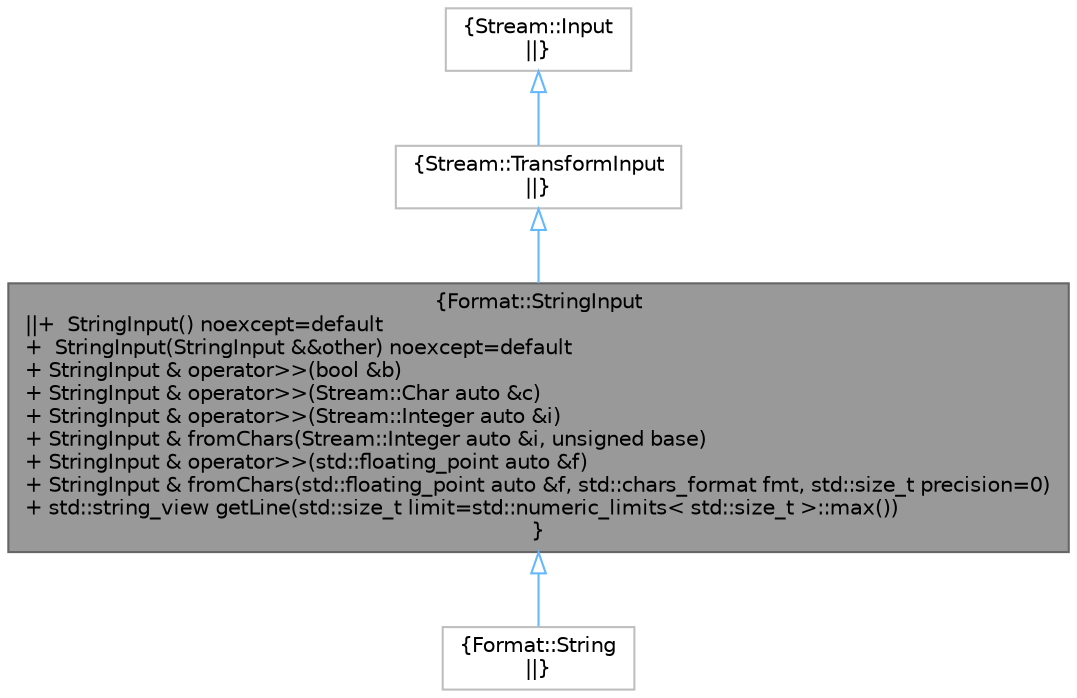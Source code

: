 digraph "Format::StringInput"
{
 // LATEX_PDF_SIZE
  bgcolor="transparent";
  edge [fontname=Helvetica,fontsize=10,labelfontname=Helvetica,labelfontsize=10];
  node [fontname=Helvetica,fontsize=10,shape=box,height=0.2,width=0.4];
  Node1 [label="{Format::StringInput\n||+  StringInput() noexcept=default\l+  StringInput(StringInput &&other) noexcept=default\l+ StringInput & operator\>\>(bool &b)\l+ StringInput & operator\>\>(Stream::Char auto &c)\l+ StringInput & operator\>\>(Stream::Integer auto &i)\l+ StringInput & fromChars(Stream::Integer auto &i, unsigned base)\l+ StringInput & operator\>\>(std::floating_point auto &f)\l+ StringInput & fromChars(std::floating_point auto &f, std::chars_format fmt, std::size_t precision=0)\l+ std::string_view getLine(std::size_t limit=std::numeric_limits\< std::size_t \>::max())\l}",height=0.2,width=0.4,color="gray40", fillcolor="grey60", style="filled", fontcolor="black",tooltip=" "];
  Node2 -> Node1 [dir="back",color="steelblue1",style="solid",arrowtail="onormal"];
  Node2 [label="{Stream::TransformInput\n||}",height=0.2,width=0.4,color="grey75", fillcolor="white", style="filled",URL="/tmp/build/x64/Release/Stream/tag.xml$db/d03/classStream_1_1TransformInput.html",tooltip=" "];
  Node3 -> Node2 [dir="back",color="steelblue1",style="solid",arrowtail="onormal"];
  Node3 [label="{Stream::Input\n||}",height=0.2,width=0.4,color="grey75", fillcolor="white", style="filled",URL="/tmp/build/x64/Release/Stream/tag.xml$d7/d83/classStream_1_1Input.html",tooltip=" "];
  Node1 -> Node4 [dir="back",color="steelblue1",style="solid",arrowtail="onormal"];
  Node4 [label="{Format::String\n||}",height=0.2,width=0.4,color="grey75", fillcolor="white", style="filled",URL="$df/d21/classFormat_1_1String.html",tooltip=" "];
}
